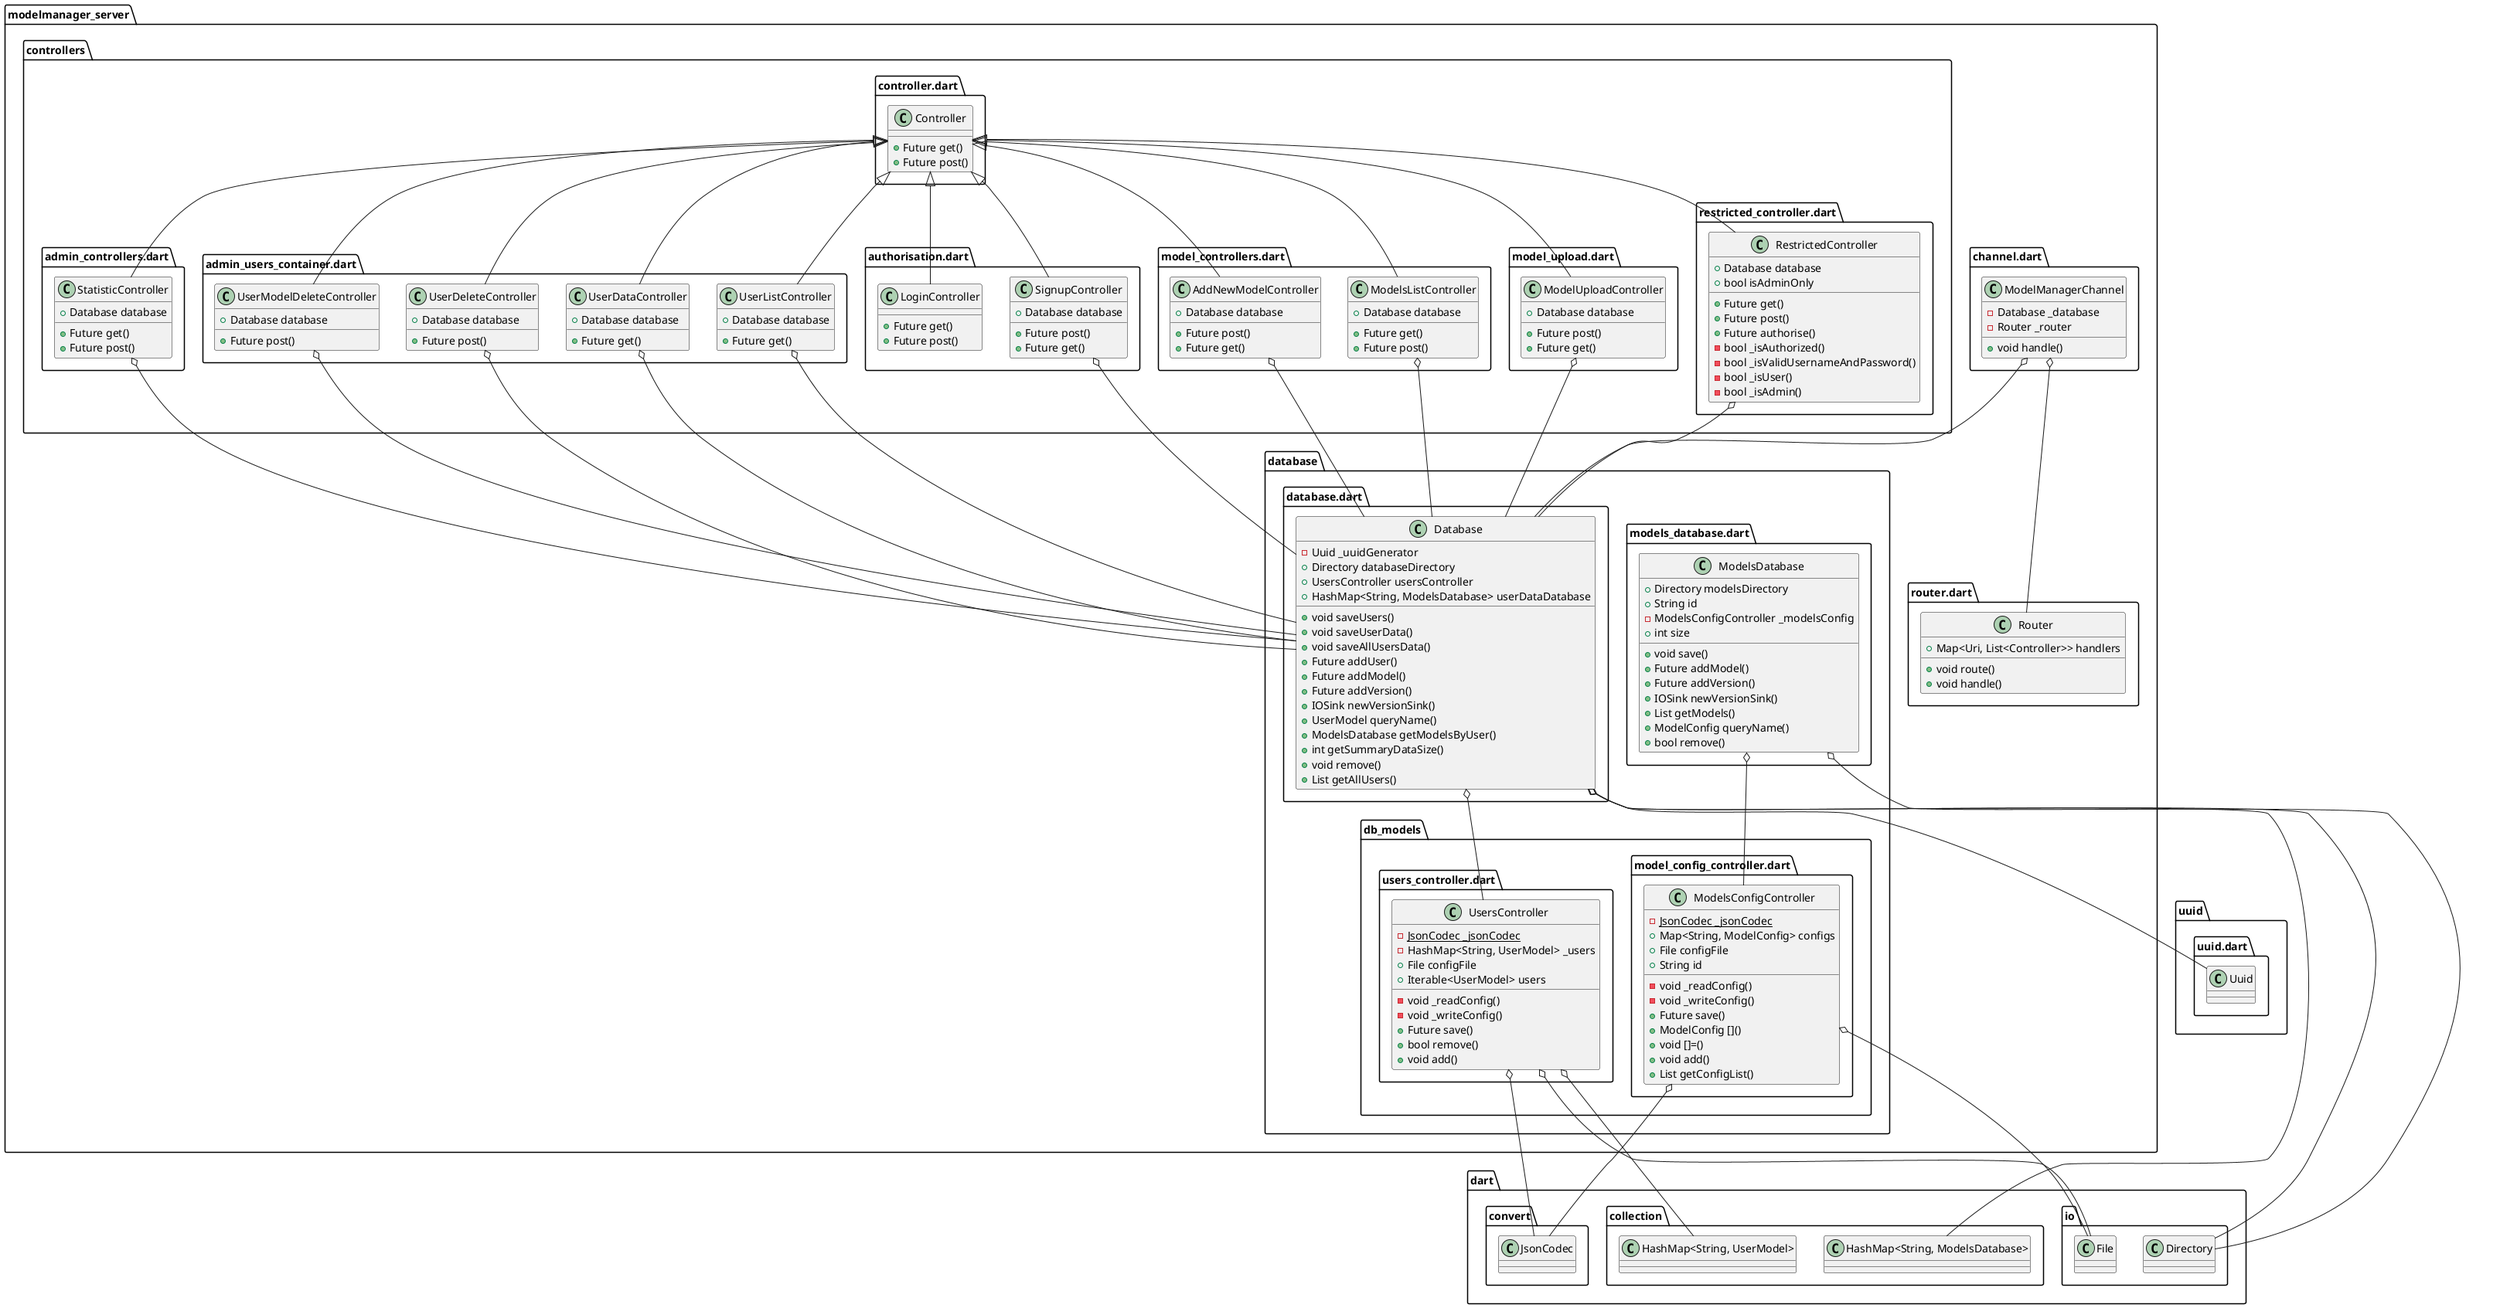 @startuml modelmanager_server
set namespaceSeparator ::

class "modelmanager_server::channel.dart::ModelManagerChannel" {
  -Database _database
  -Router _router
  +void handle()
}

"modelmanager_server::channel.dart::ModelManagerChannel" o-- "modelmanager_server::database::database.dart::Database"
"modelmanager_server::channel.dart::ModelManagerChannel" o-- "modelmanager_server::router.dart::Router"

class "modelmanager_server::controllers::admin_controllers.dart::StatisticController" {
  +Database database
  +Future get()
  +Future post()
}

"modelmanager_server::controllers::admin_controllers.dart::StatisticController" o-- "modelmanager_server::database::database.dart::Database"
"modelmanager_server::controllers::controller.dart::Controller" <|-- "modelmanager_server::controllers::admin_controllers.dart::StatisticController"

class "modelmanager_server::controllers::admin_users_container.dart::UserListController" {
  +Database database
  +Future get()
}

"modelmanager_server::controllers::admin_users_container.dart::UserListController" o-- "modelmanager_server::database::database.dart::Database"
"modelmanager_server::controllers::controller.dart::Controller" <|-- "modelmanager_server::controllers::admin_users_container.dart::UserListController"

class "modelmanager_server::controllers::admin_users_container.dart::UserDataController" {
  +Database database
  +Future get()
}

"modelmanager_server::controllers::admin_users_container.dart::UserDataController" o-- "modelmanager_server::database::database.dart::Database"
"modelmanager_server::controllers::controller.dart::Controller" <|-- "modelmanager_server::controllers::admin_users_container.dart::UserDataController"

class "modelmanager_server::controllers::admin_users_container.dart::UserDeleteController" {
  +Database database
  +Future post()
}

"modelmanager_server::controllers::admin_users_container.dart::UserDeleteController" o-- "modelmanager_server::database::database.dart::Database"
"modelmanager_server::controllers::controller.dart::Controller" <|-- "modelmanager_server::controllers::admin_users_container.dart::UserDeleteController"

class "modelmanager_server::controllers::admin_users_container.dart::UserModelDeleteController" {
  +Database database
  +Future post()
}

"modelmanager_server::controllers::admin_users_container.dart::UserModelDeleteController" o-- "modelmanager_server::database::database.dart::Database"
"modelmanager_server::controllers::controller.dart::Controller" <|-- "modelmanager_server::controllers::admin_users_container.dart::UserModelDeleteController"

class "modelmanager_server::controllers::authorisation.dart::SignupController" {
  +Database database
  +Future post()
  +Future get()
}

"modelmanager_server::controllers::authorisation.dart::SignupController" o-- "modelmanager_server::database::database.dart::Database"
"modelmanager_server::controllers::controller.dart::Controller" <|-- "modelmanager_server::controllers::authorisation.dart::SignupController"

class "modelmanager_server::controllers::authorisation.dart::LoginController" {
  +Future get()
  +Future post()
}

"modelmanager_server::controllers::controller.dart::Controller" <|-- "modelmanager_server::controllers::authorisation.dart::LoginController"

class "modelmanager_server::controllers::controller.dart::Controller" {
  +Future get()
  +Future post()
}

class "modelmanager_server::controllers::model_controllers.dart::ModelsListController" {
  +Database database
  +Future get()
  +Future post()
}

"modelmanager_server::controllers::model_controllers.dart::ModelsListController" o-- "modelmanager_server::database::database.dart::Database"
"modelmanager_server::controllers::controller.dart::Controller" <|-- "modelmanager_server::controllers::model_controllers.dart::ModelsListController"

class "modelmanager_server::controllers::model_controllers.dart::AddNewModelController" {
  +Database database
  +Future post()
  +Future get()
}

"modelmanager_server::controllers::model_controllers.dart::AddNewModelController" o-- "modelmanager_server::database::database.dart::Database"
"modelmanager_server::controllers::controller.dart::Controller" <|-- "modelmanager_server::controllers::model_controllers.dart::AddNewModelController"

class "modelmanager_server::controllers::model_upload.dart::ModelUploadController" {
  +Database database
  +Future post()
  +Future get()
}

"modelmanager_server::controllers::model_upload.dart::ModelUploadController" o-- "modelmanager_server::database::database.dart::Database"
"modelmanager_server::controllers::controller.dart::Controller" <|-- "modelmanager_server::controllers::model_upload.dart::ModelUploadController"

class "modelmanager_server::controllers::restricted_controller.dart::RestrictedController" {
  +Database database
  +bool isAdminOnly
  +Future get()
  +Future post()
  +Future authorise()
  -bool _isAuthorized()
  -bool _isValidUsernameAndPassword()
  -bool _isUser()
  -bool _isAdmin()
}

"modelmanager_server::controllers::restricted_controller.dart::RestrictedController" o-- "modelmanager_server::database::database.dart::Database"
"modelmanager_server::controllers::controller.dart::Controller" <|-- "modelmanager_server::controllers::restricted_controller.dart::RestrictedController"

class "modelmanager_server::database::database.dart::Database" {
  -Uuid _uuidGenerator
  +Directory databaseDirectory
  +UsersController usersController
  +HashMap<String, ModelsDatabase> userDataDatabase
  +void saveUsers()
  +void saveUserData()
  +void saveAllUsersData()
  +Future addUser()
  +Future addModel()
  +Future addVersion()
  +IOSink newVersionSink()
  +UserModel queryName()
  +ModelsDatabase getModelsByUser()
  +int getSummaryDataSize()
  +void remove()
  +List getAllUsers()
}

"modelmanager_server::database::database.dart::Database" o-- "uuid::uuid.dart::Uuid"
"modelmanager_server::database::database.dart::Database" o-- "dart::io::Directory"
"modelmanager_server::database::database.dart::Database" o-- "modelmanager_server::database::db_models::users_controller.dart::UsersController"
"modelmanager_server::database::database.dart::Database" o-- "dart::collection::HashMap<String, ModelsDatabase>"

class "modelmanager_server::database::db_models::model_config_controller.dart::ModelsConfigController" {
  {static} -JsonCodec _jsonCodec
  +Map<String, ModelConfig> configs
  +File configFile
  +String id
  -void _readConfig()
  -void _writeConfig()
  +Future save()
  +ModelConfig []()
  +void []=()
  +void add()
  +List getConfigList()
}

"modelmanager_server::database::db_models::model_config_controller.dart::ModelsConfigController" o-- "dart::convert::JsonCodec"
"modelmanager_server::database::db_models::model_config_controller.dart::ModelsConfigController" o-- "dart::io::File"

class "modelmanager_server::database::db_models::users_controller.dart::UsersController" {
  {static} -JsonCodec _jsonCodec
  -HashMap<String, UserModel> _users
  +File configFile
  +Iterable<UserModel> users
  -void _readConfig()
  -void _writeConfig()
  +Future save()
  +bool remove()
  +void add()
}

"modelmanager_server::database::db_models::users_controller.dart::UsersController" o-- "dart::convert::JsonCodec"
"modelmanager_server::database::db_models::users_controller.dart::UsersController" o-- "dart::collection::HashMap<String, UserModel>"
"modelmanager_server::database::db_models::users_controller.dart::UsersController" o-- "dart::io::File"

class "modelmanager_server::database::models_database.dart::ModelsDatabase" {
  +Directory modelsDirectory
  +String id
  -ModelsConfigController _modelsConfig
  +int size
  +void save()
  +Future addModel()
  +Future addVersion()
  +IOSink newVersionSink()
  +List getModels()
  +ModelConfig queryName()
  +bool remove()
}

"modelmanager_server::database::models_database.dart::ModelsDatabase" o-- "dart::io::Directory"
"modelmanager_server::database::models_database.dart::ModelsDatabase" o-- "modelmanager_server::database::db_models::model_config_controller.dart::ModelsConfigController"

class "modelmanager_server::router.dart::Router" {
  +Map<Uri, List<Controller>> handlers
  +void route()
  +void handle()
}


@enduml